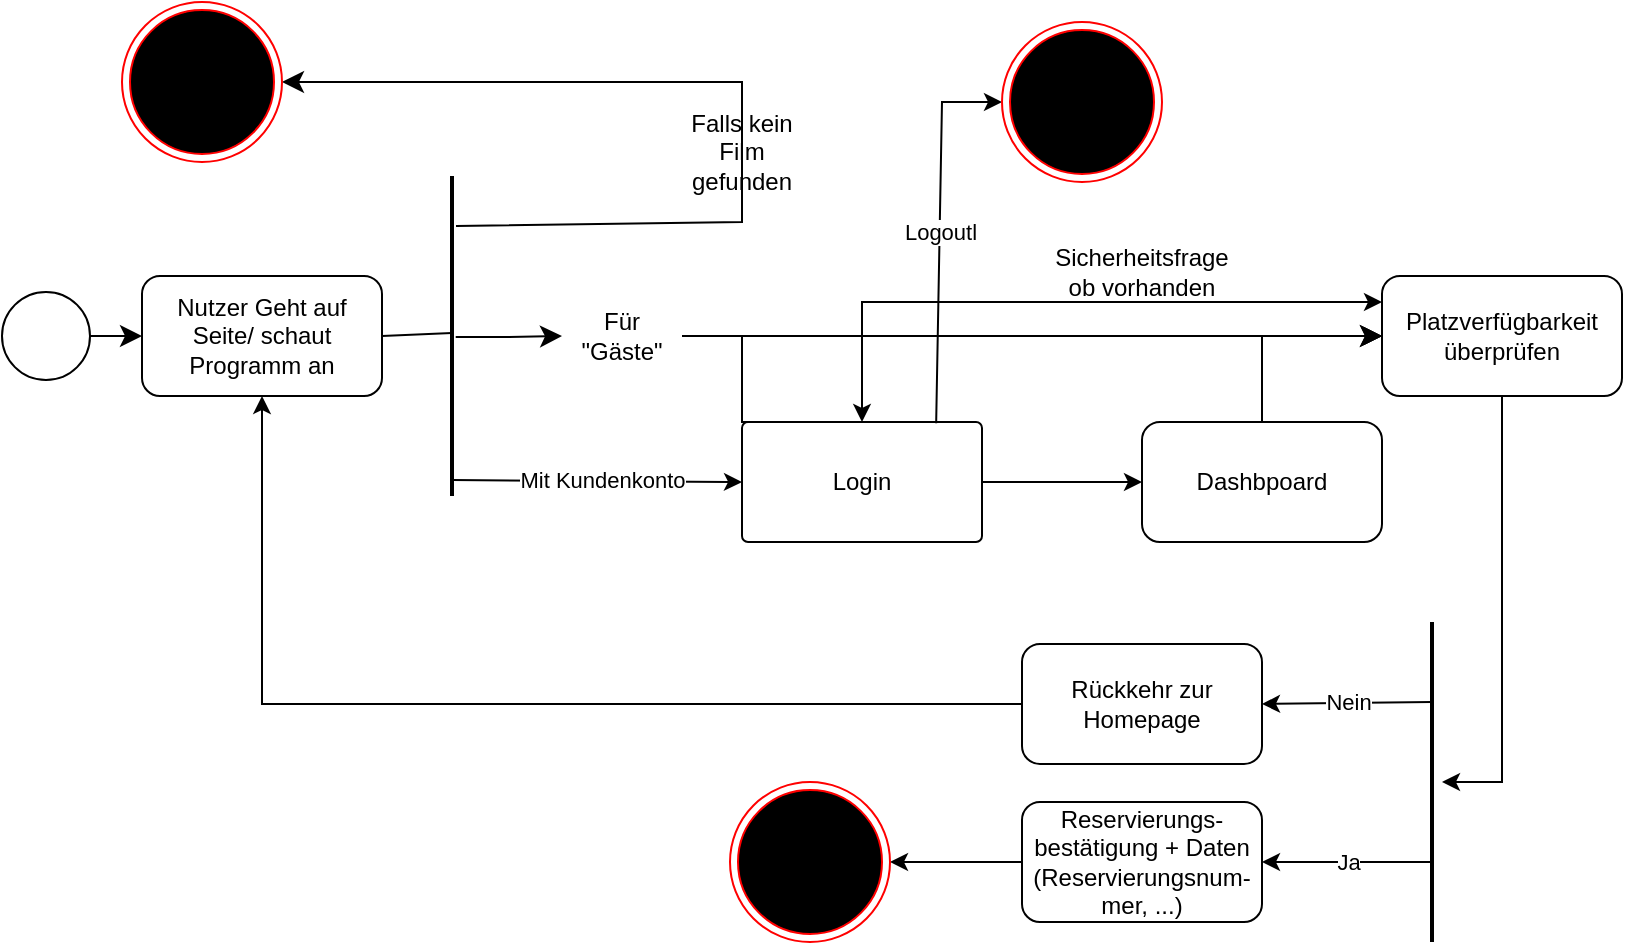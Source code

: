<mxfile version="20.5.3" type="embed"><diagram name="Seite-1" id="VH71Olbo8Z-LvbqJ2Q5k"><mxGraphModel dx="669" dy="600" grid="1" gridSize="10" guides="1" tooltips="1" connect="1" arrows="1" fold="1" page="1" pageScale="1" pageWidth="827" pageHeight="1169" math="0" shadow="0"><root><mxCell id="0"/><mxCell id="1" parent="0"/><mxCell id="uonYmJvlZDU0ERn19EDY-47" value="" style="ellipse;whiteSpace=wrap;html=1;aspect=fixed;" parent="1" vertex="1"><mxGeometry x="10" y="155" width="44" height="44" as="geometry"/></mxCell><mxCell id="uonYmJvlZDU0ERn19EDY-48" value="Nutzer Geht auf Seite/ schaut Programm an" style="rounded=1;whiteSpace=wrap;html=1;" parent="1" vertex="1"><mxGeometry x="80" y="147" width="120" height="60" as="geometry"/></mxCell><mxCell id="uonYmJvlZDU0ERn19EDY-51" value="" style="edgeStyle=segmentEdgeStyle;endArrow=classic;html=1;curved=0;rounded=0;endSize=8;startSize=8;exitX=1;exitY=0.5;exitDx=0;exitDy=0;entryX=0;entryY=0.5;entryDx=0;entryDy=0;" parent="1" source="uonYmJvlZDU0ERn19EDY-47" target="uonYmJvlZDU0ERn19EDY-48" edge="1"><mxGeometry width="50" height="50" relative="1" as="geometry"><mxPoint x="50" y="160" as="sourcePoint"/><mxPoint x="410" y="120" as="targetPoint"/></mxGeometry></mxCell><mxCell id="uonYmJvlZDU0ERn19EDY-52" value="" style="line;strokeWidth=2;direction=south;html=1;" parent="1" vertex="1"><mxGeometry x="230" y="97" width="10" height="160" as="geometry"/></mxCell><mxCell id="uonYmJvlZDU0ERn19EDY-53" value="" style="endArrow=none;html=1;rounded=0;exitX=1;exitY=0.5;exitDx=0;exitDy=0;entryX=0.491;entryY=0.505;entryDx=0;entryDy=0;entryPerimeter=0;" parent="1" source="uonYmJvlZDU0ERn19EDY-48" target="uonYmJvlZDU0ERn19EDY-52" edge="1"><mxGeometry width="50" height="50" relative="1" as="geometry"><mxPoint x="120" y="80" as="sourcePoint"/><mxPoint x="350" y="177" as="targetPoint"/></mxGeometry></mxCell><mxCell id="uonYmJvlZDU0ERn19EDY-62" value="" style="edgeStyle=segmentEdgeStyle;endArrow=classic;html=1;curved=0;rounded=0;endSize=8;startSize=8;entryX=1;entryY=0.5;entryDx=0;entryDy=0;" parent="1" target="29" edge="1"><mxGeometry width="50" height="50" relative="1" as="geometry"><mxPoint x="380" y="100" as="sourcePoint"/><mxPoint x="153" y="43.5" as="targetPoint"/><Array as="points"><mxPoint x="380" y="50"/></Array></mxGeometry></mxCell><mxCell id="uonYmJvlZDU0ERn19EDY-65" value="Platzverfügbarkeit überprüfen" style="rounded=1;whiteSpace=wrap;html=1;" parent="1" vertex="1"><mxGeometry x="700" y="147" width="120" height="60" as="geometry"/></mxCell><mxCell id="uonYmJvlZDU0ERn19EDY-66" value="" style="edgeStyle=elbowEdgeStyle;elbow=horizontal;endArrow=classic;html=1;curved=0;rounded=0;endSize=8;startSize=8;exitX=1;exitY=0.5;exitDx=0;exitDy=0;entryX=0;entryY=0.5;entryDx=0;entryDy=0;" parent="1" source="uonYmJvlZDU0ERn19EDY-109" target="uonYmJvlZDU0ERn19EDY-65" edge="1"><mxGeometry width="50" height="50" relative="1" as="geometry"><mxPoint x="360" y="190" as="sourcePoint"/><mxPoint x="410" y="140" as="targetPoint"/></mxGeometry></mxCell><mxCell id="uonYmJvlZDU0ERn19EDY-67" value="Login" style="rounded=1;whiteSpace=wrap;html=1;arcSize=5;" parent="1" vertex="1"><mxGeometry x="380" y="220" width="120" height="60" as="geometry"/></mxCell><mxCell id="uonYmJvlZDU0ERn19EDY-81" value="" style="edgeStyle=segmentEdgeStyle;endArrow=classic;html=1;curved=0;rounded=0;endSize=8;startSize=8;entryX=0;entryY=0.5;entryDx=0;entryDy=0;exitX=0.5;exitY=0;exitDx=0;exitDy=0;" parent="1" source="uonYmJvlZDU0ERn19EDY-67" target="uonYmJvlZDU0ERn19EDY-65" edge="1"><mxGeometry width="50" height="50" relative="1" as="geometry"><mxPoint x="540" y="257" as="sourcePoint"/><mxPoint x="510" y="114.47" as="targetPoint"/><Array as="points"><mxPoint x="380" y="177"/></Array></mxGeometry></mxCell><mxCell id="uonYmJvlZDU0ERn19EDY-102" value="Dashbpoard" style="rounded=1;whiteSpace=wrap;html=1;" parent="1" vertex="1"><mxGeometry x="580" y="220" width="120" height="60" as="geometry"/></mxCell><mxCell id="uonYmJvlZDU0ERn19EDY-104" value="" style="endArrow=classic;html=1;rounded=0;entryX=0;entryY=0.5;entryDx=0;entryDy=0;exitX=1;exitY=0.5;exitDx=0;exitDy=0;" parent="1" source="uonYmJvlZDU0ERn19EDY-67" target="uonYmJvlZDU0ERn19EDY-102" edge="1"><mxGeometry width="50" height="50" relative="1" as="geometry"><mxPoint x="100" y="340" as="sourcePoint"/><mxPoint x="470" y="310" as="targetPoint"/></mxGeometry></mxCell><mxCell id="uonYmJvlZDU0ERn19EDY-105" value="" style="endArrow=classic;html=1;rounded=0;exitX=0.5;exitY=0;exitDx=0;exitDy=0;entryX=0;entryY=0.5;entryDx=0;entryDy=0;" parent="1" source="uonYmJvlZDU0ERn19EDY-102" target="uonYmJvlZDU0ERn19EDY-65" edge="1"><mxGeometry width="50" height="50" relative="1" as="geometry"><mxPoint x="570" y="230" as="sourcePoint"/><mxPoint x="620" y="180" as="targetPoint"/><Array as="points"><mxPoint x="640" y="177"/></Array></mxGeometry></mxCell><mxCell id="uonYmJvlZDU0ERn19EDY-107" value="&lt;div&gt;Sicherheitsfrage ob vorhanden&lt;/div&gt;" style="text;html=1;align=center;verticalAlign=middle;whiteSpace=wrap;rounded=0;" parent="1" vertex="1"><mxGeometry x="550" y="130" width="60" height="30" as="geometry"/></mxCell><mxCell id="uonYmJvlZDU0ERn19EDY-108" value="" style="edgeStyle=elbowEdgeStyle;elbow=horizontal;endArrow=classic;html=1;curved=0;rounded=0;endSize=8;startSize=8;exitX=0.503;exitY=0.314;exitDx=0;exitDy=0;exitPerimeter=0;entryX=0;entryY=0.5;entryDx=0;entryDy=0;" parent="1" source="uonYmJvlZDU0ERn19EDY-52" target="uonYmJvlZDU0ERn19EDY-109" edge="1"><mxGeometry width="50" height="50" relative="1" as="geometry"><mxPoint x="237" y="177" as="sourcePoint"/><mxPoint x="700" y="177" as="targetPoint"/></mxGeometry></mxCell><mxCell id="uonYmJvlZDU0ERn19EDY-109" value="Für &quot;Gäste&quot;" style="text;html=1;align=center;verticalAlign=middle;whiteSpace=wrap;rounded=0;" parent="1" vertex="1"><mxGeometry x="290" y="162" width="60" height="30" as="geometry"/></mxCell><mxCell id="uonYmJvlZDU0ERn19EDY-110" value="" style="endArrow=classic;startArrow=classic;html=1;rounded=0;" parent="1" edge="1"><mxGeometry width="50" height="50" relative="1" as="geometry"><mxPoint x="440" y="220" as="sourcePoint"/><mxPoint x="700" y="160" as="targetPoint"/><Array as="points"><mxPoint x="440" y="160"/></Array></mxGeometry></mxCell><mxCell id="uonYmJvlZDU0ERn19EDY-112" value="" style="endArrow=none;html=1;rounded=0;exitX=0.156;exitY=0.3;exitDx=0;exitDy=0;exitPerimeter=0;" parent="1" source="uonYmJvlZDU0ERn19EDY-52" edge="1"><mxGeometry width="50" height="50" relative="1" as="geometry"><mxPoint x="250" y="150" as="sourcePoint"/><mxPoint x="380" y="100" as="targetPoint"/><Array as="points"><mxPoint x="380" y="120"/></Array></mxGeometry></mxCell><mxCell id="uonYmJvlZDU0ERn19EDY-113" value="Falls kein Film gefunden" style="text;html=1;align=center;verticalAlign=middle;whiteSpace=wrap;rounded=0;" parent="1" vertex="1"><mxGeometry x="350" y="70" width="60" height="30" as="geometry"/></mxCell><mxCell id="uonYmJvlZDU0ERn19EDY-120" value="" style="endArrow=classic;html=1;rounded=0;exitX=0.95;exitY=0.5;exitDx=0;exitDy=0;exitPerimeter=0;entryX=0;entryY=0.5;entryDx=0;entryDy=0;" parent="1" source="uonYmJvlZDU0ERn19EDY-52" target="uonYmJvlZDU0ERn19EDY-67" edge="1"><mxGeometry relative="1" as="geometry"><mxPoint x="260" y="250" as="sourcePoint"/><mxPoint x="360" y="250" as="targetPoint"/></mxGeometry></mxCell><mxCell id="uonYmJvlZDU0ERn19EDY-121" value="Label" style="edgeLabel;resizable=0;html=1;;align=center;verticalAlign=middle;" parent="uonYmJvlZDU0ERn19EDY-120" connectable="0" vertex="1"><mxGeometry relative="1" as="geometry"/></mxCell><mxCell id="uonYmJvlZDU0ERn19EDY-122" value="Mit Kundenkonto" style="edgeLabel;html=1;align=center;verticalAlign=middle;resizable=0;points=[];" parent="uonYmJvlZDU0ERn19EDY-120" vertex="1" connectable="0"><mxGeometry x="0.034" y="1" relative="1" as="geometry"><mxPoint as="offset"/></mxGeometry></mxCell><mxCell id="6" value="" style="endArrow=classic;html=1;rounded=0;exitX=0.809;exitY=0.011;exitDx=0;exitDy=0;exitPerimeter=0;entryX=0;entryY=0.5;entryDx=0;entryDy=0;" parent="1" source="uonYmJvlZDU0ERn19EDY-67" target="30" edge="1"><mxGeometry relative="1" as="geometry"><mxPoint x="450" y="300" as="sourcePoint"/><mxPoint x="480" y="50" as="targetPoint"/><Array as="points"><mxPoint x="480" y="60"/></Array></mxGeometry></mxCell><mxCell id="7" value="Logoutl" style="edgeLabel;resizable=0;html=1;align=center;verticalAlign=middle;" parent="6" connectable="0" vertex="1"><mxGeometry relative="1" as="geometry"/></mxCell><mxCell id="10" value="" style="endArrow=classic;html=1;rounded=0;exitX=0.5;exitY=1;exitDx=0;exitDy=0;" parent="1" source="uonYmJvlZDU0ERn19EDY-65" edge="1"><mxGeometry width="50" height="50" relative="1" as="geometry"><mxPoint x="710" y="310" as="sourcePoint"/><mxPoint x="730" y="400" as="targetPoint"/><Array as="points"><mxPoint x="760" y="400"/></Array></mxGeometry></mxCell><mxCell id="13" value="Rückkehr zur Homepage" style="rounded=1;whiteSpace=wrap;html=1;" parent="1" vertex="1"><mxGeometry x="520" y="331" width="120" height="60" as="geometry"/></mxCell><mxCell id="14" value="" style="line;strokeWidth=2;direction=south;html=1;" parent="1" vertex="1"><mxGeometry x="720" y="320" width="10" height="160" as="geometry"/></mxCell><mxCell id="15" value="Nein&lt;br&gt;" style="endArrow=classic;html=1;rounded=0;exitX=0.25;exitY=0.5;exitDx=0;exitDy=0;exitPerimeter=0;entryX=1;entryY=0.5;entryDx=0;entryDy=0;" parent="1" source="14" target="13" edge="1"><mxGeometry relative="1" as="geometry"><mxPoint x="690" y="360" as="sourcePoint"/><mxPoint x="560" y="420" as="targetPoint"/></mxGeometry></mxCell><mxCell id="17" value="Ja" style="endArrow=classic;html=1;rounded=0;exitX=0.75;exitY=0.5;exitDx=0;exitDy=0;exitPerimeter=0;entryX=1;entryY=0.5;entryDx=0;entryDy=0;" parent="1" source="14" target="19" edge="1"><mxGeometry relative="1" as="geometry"><mxPoint x="580" y="560" as="sourcePoint"/><mxPoint x="680" y="560" as="targetPoint"/></mxGeometry></mxCell><mxCell id="19" value="Reservierungs-bestätigung + Daten (Reservierungsnum-&lt;br&gt;mer, ...)" style="rounded=1;whiteSpace=wrap;html=1;" parent="1" vertex="1"><mxGeometry x="520" y="410" width="120" height="60" as="geometry"/></mxCell><mxCell id="20" value="" style="endArrow=classic;html=1;rounded=0;exitX=0;exitY=0.5;exitDx=0;exitDy=0;entryX=1;entryY=0.5;entryDx=0;entryDy=0;" parent="1" source="19" target="31" edge="1"><mxGeometry width="50" height="50" relative="1" as="geometry"><mxPoint x="500" y="550" as="sourcePoint"/><mxPoint x="380" y="440" as="targetPoint"/></mxGeometry></mxCell><mxCell id="28" value="" style="endArrow=classic;html=1;rounded=0;exitX=0;exitY=0.5;exitDx=0;exitDy=0;entryX=0.5;entryY=1;entryDx=0;entryDy=0;" parent="1" source="13" target="uonYmJvlZDU0ERn19EDY-48" edge="1"><mxGeometry width="50" height="50" relative="1" as="geometry"><mxPoint x="170" y="430" as="sourcePoint"/><mxPoint x="220" y="380" as="targetPoint"/><Array as="points"><mxPoint x="140" y="361"/></Array></mxGeometry></mxCell><mxCell id="29" value="" style="ellipse;html=1;shape=endState;fillColor=#000000;strokeColor=#ff0000;" vertex="1" parent="1"><mxGeometry x="70" y="10" width="80" height="80" as="geometry"/></mxCell><mxCell id="30" value="" style="ellipse;html=1;shape=endState;fillColor=#000000;strokeColor=#ff0000;" vertex="1" parent="1"><mxGeometry x="510" y="20" width="80" height="80" as="geometry"/></mxCell><mxCell id="31" value="" style="ellipse;html=1;shape=endState;fillColor=#000000;strokeColor=#ff0000;" vertex="1" parent="1"><mxGeometry x="374" y="400" width="80" height="80" as="geometry"/></mxCell></root></mxGraphModel></diagram></mxfile>